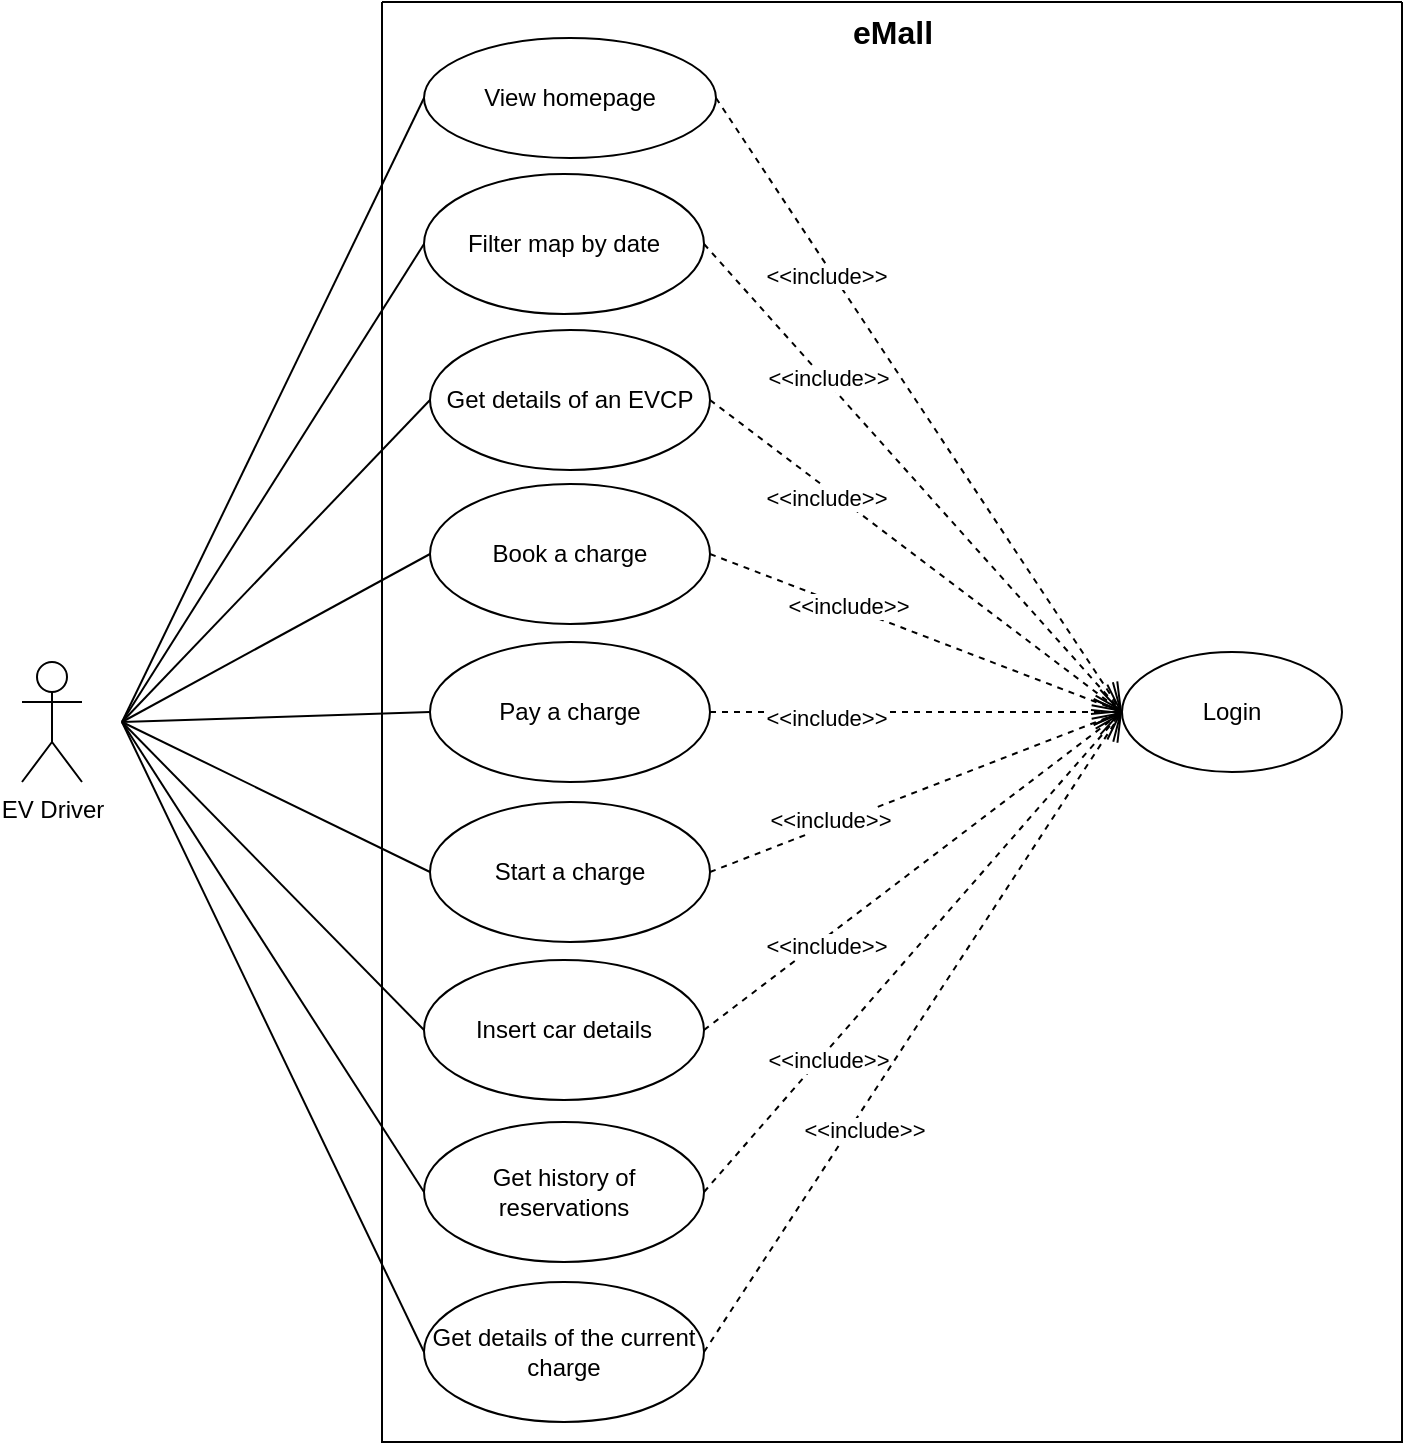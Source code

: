 <mxfile version="20.5.3" type="device"><diagram id="xSfS7f9iVf7y01iCm8C_" name="Pagina-1"><mxGraphModel dx="1564" dy="1949" grid="1" gridSize="10" guides="1" tooltips="1" connect="1" arrows="1" fold="1" page="1" pageScale="1" pageWidth="827" pageHeight="1169" math="0" shadow="0"><root><mxCell id="0"/><mxCell id="1" parent="0"/><mxCell id="NoGL-9SGHFlckXkN0ljQ-2" value="EV Driver" style="shape=umlActor;verticalLabelPosition=bottom;verticalAlign=top;html=1;outlineConnect=0;" parent="1" vertex="1"><mxGeometry x="100" y="300" width="30" height="60" as="geometry"/></mxCell><mxCell id="NoGL-9SGHFlckXkN0ljQ-3" value="" style="swimlane;startSize=0;" parent="1" vertex="1"><mxGeometry x="280" y="-30" width="510" height="720" as="geometry"><mxRectangle x="370" y="70" width="50" height="40" as="alternateBounds"/></mxGeometry></mxCell><mxCell id="NoGL-9SGHFlckXkN0ljQ-5" value="eMall" style="text;html=1;align=center;verticalAlign=middle;resizable=0;points=[];autosize=1;strokeColor=none;fillColor=none;fontSize=16;fontStyle=1" parent="NoGL-9SGHFlckXkN0ljQ-3" vertex="1"><mxGeometry x="225" width="60" height="30" as="geometry"/></mxCell><mxCell id="NoGL-9SGHFlckXkN0ljQ-9" value="Login" style="ellipse;whiteSpace=wrap;html=1;strokeWidth=1;" parent="NoGL-9SGHFlckXkN0ljQ-3" vertex="1"><mxGeometry x="370" y="325" width="110" height="60" as="geometry"/></mxCell><mxCell id="NoGL-9SGHFlckXkN0ljQ-11" value="View homepage" style="ellipse;whiteSpace=wrap;html=1;strokeWidth=1;" parent="NoGL-9SGHFlckXkN0ljQ-3" vertex="1"><mxGeometry x="21" y="18" width="146" height="60" as="geometry"/></mxCell><mxCell id="NoGL-9SGHFlckXkN0ljQ-12" value="Filter map by date" style="ellipse;whiteSpace=wrap;html=1;strokeWidth=1;" parent="NoGL-9SGHFlckXkN0ljQ-3" vertex="1"><mxGeometry x="21" y="86" width="140" height="70" as="geometry"/></mxCell><mxCell id="NoGL-9SGHFlckXkN0ljQ-13" value="Get details of an EVCP" style="ellipse;whiteSpace=wrap;html=1;strokeWidth=1;" parent="NoGL-9SGHFlckXkN0ljQ-3" vertex="1"><mxGeometry x="24" y="164" width="140" height="70" as="geometry"/></mxCell><mxCell id="NoGL-9SGHFlckXkN0ljQ-41" value="Book a charge" style="ellipse;whiteSpace=wrap;html=1;strokeWidth=1;" parent="NoGL-9SGHFlckXkN0ljQ-3" vertex="1"><mxGeometry x="24" y="241" width="140" height="70" as="geometry"/></mxCell><mxCell id="NoGL-9SGHFlckXkN0ljQ-42" value="Pay a charge" style="ellipse;whiteSpace=wrap;html=1;strokeWidth=1;" parent="NoGL-9SGHFlckXkN0ljQ-3" vertex="1"><mxGeometry x="24" y="320" width="140" height="70" as="geometry"/></mxCell><mxCell id="NoGL-9SGHFlckXkN0ljQ-43" value="Insert car details" style="ellipse;whiteSpace=wrap;html=1;strokeWidth=1;" parent="NoGL-9SGHFlckXkN0ljQ-3" vertex="1"><mxGeometry x="21" y="479" width="140" height="70" as="geometry"/></mxCell><mxCell id="NoGL-9SGHFlckXkN0ljQ-44" value="Get history of reservations" style="ellipse;whiteSpace=wrap;html=1;strokeWidth=1;" parent="NoGL-9SGHFlckXkN0ljQ-3" vertex="1"><mxGeometry x="21" y="560" width="140" height="70" as="geometry"/></mxCell><mxCell id="NoGL-9SGHFlckXkN0ljQ-45" value="Start a charge" style="ellipse;whiteSpace=wrap;html=1;strokeWidth=1;" parent="NoGL-9SGHFlckXkN0ljQ-3" vertex="1"><mxGeometry x="24" y="400" width="140" height="70" as="geometry"/></mxCell><mxCell id="NoGL-9SGHFlckXkN0ljQ-46" value="Get details of the current charge" style="ellipse;whiteSpace=wrap;html=1;strokeWidth=1;" parent="NoGL-9SGHFlckXkN0ljQ-3" vertex="1"><mxGeometry x="21" y="640" width="140" height="70" as="geometry"/></mxCell><mxCell id="NoGL-9SGHFlckXkN0ljQ-38" value="&amp;lt;&amp;lt;include&amp;gt;&amp;gt;" style="endArrow=open;endSize=12;dashed=1;html=1;rounded=0;entryX=0;entryY=0.5;entryDx=0;entryDy=0;exitX=1;exitY=0.5;exitDx=0;exitDy=0;" parent="NoGL-9SGHFlckXkN0ljQ-3" edge="1" target="NoGL-9SGHFlckXkN0ljQ-9" source="NoGL-9SGHFlckXkN0ljQ-11"><mxGeometry x="-0.43" y="-3" width="160" relative="1" as="geometry"><mxPoint x="190" y="88" as="sourcePoint"/><mxPoint x="316" y="88" as="targetPoint"/><mxPoint as="offset"/></mxGeometry></mxCell><mxCell id="xYRsal1cxZ76ANzLLYfG-3" value="&amp;lt;&amp;lt;include&amp;gt;&amp;gt;" style="endArrow=open;endSize=12;dashed=1;html=1;rounded=0;entryX=0;entryY=0.5;entryDx=0;entryDy=0;exitX=1;exitY=0.5;exitDx=0;exitDy=0;" edge="1" parent="NoGL-9SGHFlckXkN0ljQ-3" source="NoGL-9SGHFlckXkN0ljQ-12" target="NoGL-9SGHFlckXkN0ljQ-9"><mxGeometry x="-0.419" y="2" width="160" relative="1" as="geometry"><mxPoint x="200" y="98.0" as="sourcePoint"/><mxPoint x="326.0" y="98.0" as="targetPoint"/><mxPoint as="offset"/></mxGeometry></mxCell><mxCell id="xYRsal1cxZ76ANzLLYfG-4" value="&amp;lt;&amp;lt;include&amp;gt;&amp;gt;" style="endArrow=open;endSize=12;dashed=1;html=1;rounded=0;entryX=0;entryY=0.5;entryDx=0;entryDy=0;exitX=1;exitY=0.5;exitDx=0;exitDy=0;" edge="1" parent="NoGL-9SGHFlckXkN0ljQ-3" source="NoGL-9SGHFlckXkN0ljQ-13" target="NoGL-9SGHFlckXkN0ljQ-9"><mxGeometry x="-0.412" y="-4" width="160" relative="1" as="geometry"><mxPoint x="210" y="108.0" as="sourcePoint"/><mxPoint x="336.0" y="108.0" as="targetPoint"/><mxPoint as="offset"/></mxGeometry></mxCell><mxCell id="xYRsal1cxZ76ANzLLYfG-5" value="&amp;lt;&amp;lt;include&amp;gt;&amp;gt;" style="endArrow=open;endSize=12;dashed=1;html=1;rounded=0;entryX=0;entryY=0.5;entryDx=0;entryDy=0;exitX=1;exitY=0.5;exitDx=0;exitDy=0;" edge="1" parent="NoGL-9SGHFlckXkN0ljQ-3" source="NoGL-9SGHFlckXkN0ljQ-41" target="NoGL-9SGHFlckXkN0ljQ-9"><mxGeometry x="-0.327" width="160" relative="1" as="geometry"><mxPoint x="220" y="118.0" as="sourcePoint"/><mxPoint x="346.0" y="118.0" as="targetPoint"/><mxPoint as="offset"/></mxGeometry></mxCell><mxCell id="xYRsal1cxZ76ANzLLYfG-6" value="&amp;lt;&amp;lt;include&amp;gt;&amp;gt;" style="endArrow=open;endSize=12;dashed=1;html=1;rounded=0;entryX=0;entryY=0.5;entryDx=0;entryDy=0;exitX=1;exitY=0.5;exitDx=0;exitDy=0;" edge="1" parent="NoGL-9SGHFlckXkN0ljQ-3" source="NoGL-9SGHFlckXkN0ljQ-42" target="NoGL-9SGHFlckXkN0ljQ-9"><mxGeometry x="-0.44" y="-3" width="160" relative="1" as="geometry"><mxPoint x="230" y="128.0" as="sourcePoint"/><mxPoint x="356.0" y="128.0" as="targetPoint"/><mxPoint as="offset"/></mxGeometry></mxCell><mxCell id="xYRsal1cxZ76ANzLLYfG-7" value="&amp;lt;&amp;lt;include&amp;gt;&amp;gt;" style="endArrow=open;endSize=12;dashed=1;html=1;rounded=0;entryX=0;entryY=0.5;entryDx=0;entryDy=0;exitX=1;exitY=0.5;exitDx=0;exitDy=0;" edge="1" parent="NoGL-9SGHFlckXkN0ljQ-3" source="NoGL-9SGHFlckXkN0ljQ-45" target="NoGL-9SGHFlckXkN0ljQ-9"><mxGeometry x="-0.411" y="3" width="160" relative="1" as="geometry"><mxPoint x="240" y="138.0" as="sourcePoint"/><mxPoint x="366.0" y="138.0" as="targetPoint"/><mxPoint as="offset"/></mxGeometry></mxCell><mxCell id="xYRsal1cxZ76ANzLLYfG-8" value="&amp;lt;&amp;lt;include&amp;gt;&amp;gt;" style="endArrow=open;endSize=12;dashed=1;html=1;rounded=0;entryX=0;entryY=0.5;entryDx=0;entryDy=0;exitX=1;exitY=0.5;exitDx=0;exitDy=0;" edge="1" parent="NoGL-9SGHFlckXkN0ljQ-3" source="NoGL-9SGHFlckXkN0ljQ-43" target="NoGL-9SGHFlckXkN0ljQ-9"><mxGeometry x="-0.437" y="-4" width="160" relative="1" as="geometry"><mxPoint x="285" y="474.0" as="sourcePoint"/><mxPoint x="411.0" y="474.0" as="targetPoint"/><mxPoint as="offset"/></mxGeometry></mxCell><mxCell id="xYRsal1cxZ76ANzLLYfG-9" value="&amp;lt;&amp;lt;include&amp;gt;&amp;gt;" style="endArrow=open;endSize=12;dashed=1;html=1;rounded=0;entryX=0;entryY=0.5;entryDx=0;entryDy=0;exitX=1;exitY=0.5;exitDx=0;exitDy=0;" edge="1" parent="NoGL-9SGHFlckXkN0ljQ-3" source="NoGL-9SGHFlckXkN0ljQ-44" target="NoGL-9SGHFlckXkN0ljQ-9"><mxGeometry x="-0.43" y="-4" width="160" relative="1" as="geometry"><mxPoint x="295" y="484" as="sourcePoint"/><mxPoint x="421.0" y="484" as="targetPoint"/><mxPoint as="offset"/></mxGeometry></mxCell><mxCell id="xYRsal1cxZ76ANzLLYfG-10" value="&amp;lt;&amp;lt;include&amp;gt;&amp;gt;" style="endArrow=open;endSize=12;dashed=1;html=1;rounded=0;entryX=0;entryY=0.5;entryDx=0;entryDy=0;exitX=1;exitY=0.5;exitDx=0;exitDy=0;" edge="1" parent="NoGL-9SGHFlckXkN0ljQ-3" source="NoGL-9SGHFlckXkN0ljQ-46" target="NoGL-9SGHFlckXkN0ljQ-9"><mxGeometry x="-0.283" y="-6" width="160" relative="1" as="geometry"><mxPoint x="305" y="494" as="sourcePoint"/><mxPoint x="431.0" y="494" as="targetPoint"/><mxPoint as="offset"/></mxGeometry></mxCell><mxCell id="NoGL-9SGHFlckXkN0ljQ-39" value="" style="endArrow=none;html=1;rounded=0;entryX=0;entryY=0.5;entryDx=0;entryDy=0;" parent="1" edge="1" target="NoGL-9SGHFlckXkN0ljQ-11"><mxGeometry width="50" height="50" relative="1" as="geometry"><mxPoint x="150" y="330" as="sourcePoint"/><mxPoint x="240" y="210" as="targetPoint"/></mxGeometry></mxCell><mxCell id="xYRsal1cxZ76ANzLLYfG-11" value="" style="endArrow=none;html=1;rounded=0;entryX=0;entryY=0.5;entryDx=0;entryDy=0;" edge="1" parent="1" target="NoGL-9SGHFlckXkN0ljQ-12"><mxGeometry width="50" height="50" relative="1" as="geometry"><mxPoint x="150" y="330" as="sourcePoint"/><mxPoint x="250" y="220.0" as="targetPoint"/></mxGeometry></mxCell><mxCell id="xYRsal1cxZ76ANzLLYfG-12" value="" style="endArrow=none;html=1;rounded=0;entryX=0;entryY=0.5;entryDx=0;entryDy=0;" edge="1" parent="1" target="NoGL-9SGHFlckXkN0ljQ-13"><mxGeometry width="50" height="50" relative="1" as="geometry"><mxPoint x="150" y="330" as="sourcePoint"/><mxPoint x="260" y="230.0" as="targetPoint"/></mxGeometry></mxCell><mxCell id="xYRsal1cxZ76ANzLLYfG-13" value="" style="endArrow=none;html=1;rounded=0;entryX=0;entryY=0.5;entryDx=0;entryDy=0;" edge="1" parent="1" target="NoGL-9SGHFlckXkN0ljQ-41"><mxGeometry width="50" height="50" relative="1" as="geometry"><mxPoint x="150" y="330" as="sourcePoint"/><mxPoint x="270" y="240" as="targetPoint"/></mxGeometry></mxCell><mxCell id="xYRsal1cxZ76ANzLLYfG-14" value="" style="endArrow=none;html=1;rounded=0;entryX=0;entryY=0.5;entryDx=0;entryDy=0;" edge="1" parent="1" target="NoGL-9SGHFlckXkN0ljQ-42"><mxGeometry width="50" height="50" relative="1" as="geometry"><mxPoint x="150" y="330" as="sourcePoint"/><mxPoint x="280" y="250" as="targetPoint"/></mxGeometry></mxCell><mxCell id="xYRsal1cxZ76ANzLLYfG-15" value="" style="endArrow=none;html=1;rounded=0;entryX=0;entryY=0.5;entryDx=0;entryDy=0;" edge="1" parent="1" target="NoGL-9SGHFlckXkN0ljQ-45"><mxGeometry width="50" height="50" relative="1" as="geometry"><mxPoint x="150" y="330" as="sourcePoint"/><mxPoint x="290" y="260" as="targetPoint"/></mxGeometry></mxCell><mxCell id="xYRsal1cxZ76ANzLLYfG-16" value="" style="endArrow=none;html=1;rounded=0;entryX=0;entryY=0.5;entryDx=0;entryDy=0;" edge="1" parent="1" target="NoGL-9SGHFlckXkN0ljQ-43"><mxGeometry width="50" height="50" relative="1" as="geometry"><mxPoint x="150" y="330" as="sourcePoint"/><mxPoint x="300" y="270" as="targetPoint"/></mxGeometry></mxCell><mxCell id="xYRsal1cxZ76ANzLLYfG-17" value="" style="endArrow=none;html=1;rounded=0;entryX=0;entryY=0.5;entryDx=0;entryDy=0;" edge="1" parent="1" target="NoGL-9SGHFlckXkN0ljQ-44"><mxGeometry width="50" height="50" relative="1" as="geometry"><mxPoint x="150" y="330" as="sourcePoint"/><mxPoint x="310" y="280" as="targetPoint"/></mxGeometry></mxCell><mxCell id="xYRsal1cxZ76ANzLLYfG-18" value="" style="endArrow=none;html=1;rounded=0;entryX=0;entryY=0.5;entryDx=0;entryDy=0;" edge="1" parent="1" target="NoGL-9SGHFlckXkN0ljQ-46"><mxGeometry width="50" height="50" relative="1" as="geometry"><mxPoint x="150" y="330" as="sourcePoint"/><mxPoint x="320" y="290" as="targetPoint"/></mxGeometry></mxCell></root></mxGraphModel></diagram></mxfile>